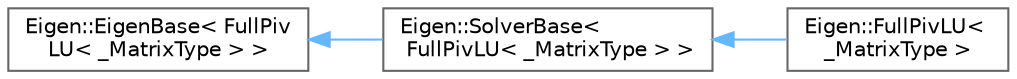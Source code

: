 digraph "类继承关系图"
{
 // LATEX_PDF_SIZE
  bgcolor="transparent";
  edge [fontname=Helvetica,fontsize=10,labelfontname=Helvetica,labelfontsize=10];
  node [fontname=Helvetica,fontsize=10,shape=box,height=0.2,width=0.4];
  rankdir="LR";
  Node0 [id="Node000000",label="Eigen::EigenBase\< FullPiv\lLU\< _MatrixType \> \>",height=0.2,width=0.4,color="grey40", fillcolor="white", style="filled",URL="$struct_eigen_1_1_eigen_base.html",tooltip=" "];
  Node0 -> Node1 [id="edge3800_Node000000_Node000001",dir="back",color="steelblue1",style="solid",tooltip=" "];
  Node1 [id="Node000001",label="Eigen::SolverBase\<\l FullPivLU\< _MatrixType \> \>",height=0.2,width=0.4,color="grey40", fillcolor="white", style="filled",URL="$class_eigen_1_1_solver_base.html",tooltip=" "];
  Node1 -> Node2 [id="edge3801_Node000001_Node000002",dir="back",color="steelblue1",style="solid",tooltip=" "];
  Node2 [id="Node000002",label="Eigen::FullPivLU\< \l_MatrixType \>",height=0.2,width=0.4,color="grey40", fillcolor="white", style="filled",URL="$class_eigen_1_1_full_piv_l_u.html",tooltip="LU decomposition of a matrix with complete pivoting, and related features"];
}
